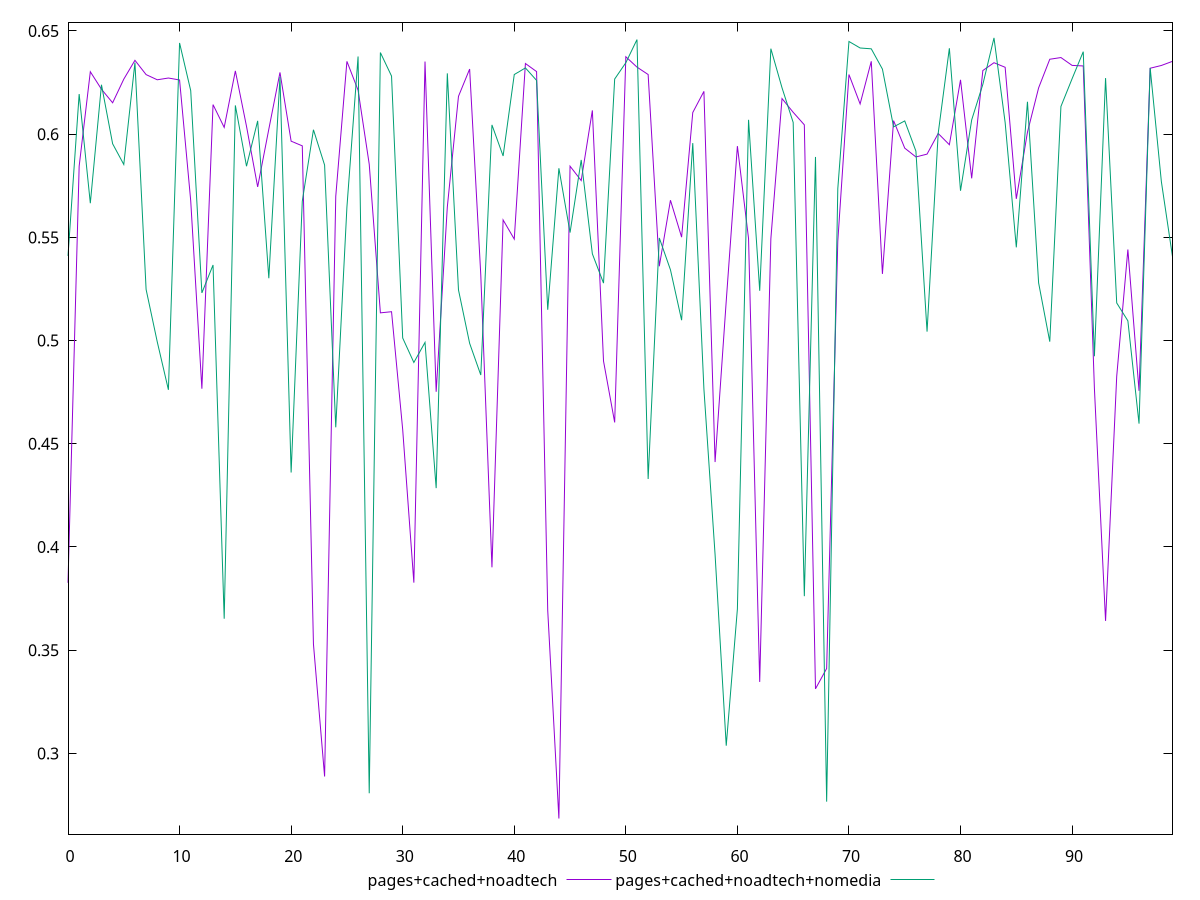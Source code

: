 reset

$pagesCachedNoadtech <<EOF
0 0.38263654049008755
1 0.5844824276112133
2 0.6302647334388849
3 0.6217768368665972
4 0.6152143632342644
5 0.6266753636067417
6 0.635789397336814
7 0.628872656643889
8 0.6263638368042139
9 0.6272171047284997
10 0.6262692459594354
11 0.567715095635181
12 0.476685631572198
13 0.6143305387814809
14 0.6032904875571002
15 0.6306614935731216
16 0.603810805555435
17 0.5744638399460387
18 0.6024362240640749
19 0.6299212542570315
20 0.596611664723634
21 0.5943480516293985
22 0.3529495012543923
23 0.2888026969069773
24 0.5698660673034527
25 0.6352931660257324
26 0.6213187841252155
27 0.585452841159805
28 0.513439269966941
29 0.5139913283696881
30 0.4568559545715325
31 0.38271509517832875
32 0.6351896705376274
33 0.47519680992885616
34 0.5647515044612336
35 0.6183488100781802
36 0.6315558618440148
37 0.5317087459452194
38 0.39014722061664636
39 0.5584579493521005
40 0.5491701901986322
41 0.634246782695111
42 0.6303344380122377
43 0.36922770382577697
44 0.2684388870574203
45 0.5845016043011503
46 0.5775304278014582
47 0.6115299450828505
48 0.4900742762051996
49 0.4603501810204528
50 0.6375216290219942
51 0.6324968615019171
52 0.6289107365807789
53 0.536000564678138
54 0.56800808797611
55 0.5501153979836766
56 0.6105035666529777
57 0.6207563867168939
58 0.44116386798057944
59 0.5191675284549596
60 0.5942300779644123
61 0.5494308137179613
62 0.33461945584072905
63 0.5493379661347092
64 0.6172599251049167
65 0.6106029799720957
66 0.6045342204829306
67 0.3312751640900898
68 0.34112783279054887
69 0.5482235840664186
70 0.6289142532262644
71 0.6146541390408183
72 0.6353154327905756
73 0.5322950393327557
74 0.6065671206593111
75 0.5932439402703928
76 0.58898373405088
77 0.5903487033711249
78 0.6003357260599157
79 0.5948966519121587
80 0.6263358723433639
81 0.578604758602727
82 0.6308334111026473
83 0.6346316137293763
84 0.6324175084881907
85 0.5686781243086937
86 0.6009798203894818
87 0.6224492536174427
88 0.6363119913412943
89 0.6371364855135201
90 0.6333332612055426
91 0.6330649768744908
92 0.47689482854945303
93 0.3641717973641497
94 0.48267738174002484
95 0.5441446450661782
96 0.4756592749622374
97 0.6319563488169824
98 0.6332934388093358
99 0.6353028773258118
EOF

$pagesCachedNoadtechNomedia <<EOF
0 0.5410394605919859
1 0.6194387891910962
2 0.5665442868176924
3 0.6239596116013648
4 0.5953563114233488
5 0.5853264042973897
6 0.6346922033317578
7 0.5247943721097506
8 0.49939715746023206
9 0.47615637264897925
10 0.6442058394572995
11 0.621091484911183
12 0.5231002693455029
13 0.5366222540334034
14 0.3652492101445055
15 0.6139472708001238
16 0.5844836342092592
17 0.606457555589976
18 0.5302129059480005
19 0.62776548745779
20 0.43608077349354984
21 0.5675379883091385
22 0.6021489061417031
23 0.5850365813736057
24 0.457980891829089
25 0.5646345405005685
26 0.6376397605603696
27 0.2806662237182263
28 0.6395561195857156
29 0.6281523087947601
30 0.5012553460191436
31 0.48939253577916825
32 0.49911636951743105
33 0.42850845699594164
34 0.6294805606035722
35 0.5245467493975425
36 0.4986724018002874
37 0.48331802468719864
38 0.6045007963272113
39 0.5894418868224637
40 0.6289063300920084
41 0.632106003351971
42 0.626069056458521
43 0.5149384518359793
44 0.5834937877323249
45 0.5523227770584472
46 0.5875408301977734
47 0.5420351086468695
48 0.5278515658849576
49 0.6267267402780972
50 0.634634118000087
51 0.6458336390791777
52 0.43294770593765713
53 0.5497326354934857
54 0.5342981557456412
55 0.5098809722014664
56 0.5956953343715865
57 0.47645388735227023
58 0.3963062565969451
59 0.30373133818016573
60 0.3699561919876764
61 0.6069660013460751
62 0.5241360576141553
63 0.6414338767132167
64 0.6224787177964162
65 0.6056849362090291
66 0.37615878476516706
67 0.5889707389368293
68 0.27661193054611216
69 0.573623774357456
70 0.6449228378017143
71 0.641765306215786
72 0.6413664771904769
73 0.6315291210545039
74 0.603547562621201
75 0.6064235164609018
76 0.5918308460638799
77 0.5043282308563221
78 0.6005016833504215
79 0.6416381779964824
80 0.572601362672021
81 0.6069114751477053
82 0.6241299041202062
83 0.6466506543300145
84 0.6056392681220836
85 0.5451827198540585
86 0.6157222368812012
87 0.5279631434699597
88 0.4994833140920931
89 0.6134345314418348
90 0.6268633792850049
91 0.639972939374348
92 0.49240334793700474
93 0.6271836677296965
94 0.5182350440731034
95 0.5095721570562306
96 0.4597572944018853
97 0.6320755743805431
98 0.5771166637869782
99 0.5406758952616317
EOF

set key outside below
set xrange [0:99]
set yrange [0.26087465171196844:0.6542148896754664]
set trange [0.26087465171196844:0.6542148896754664]
set terminal svg size 640, 520 enhanced background rgb 'white'
set output "report_00013_2021-02-09T12-04-24.940Z/meta/pScore/comparison/line/2_vs_3.svg"

plot $pagesCachedNoadtech title "pages+cached+noadtech" with line, \
     $pagesCachedNoadtechNomedia title "pages+cached+noadtech+nomedia" with line

reset
